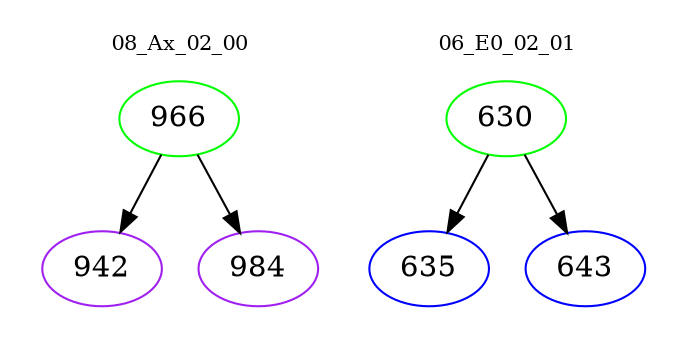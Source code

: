 digraph{
subgraph cluster_0 {
color = white
label = "08_Ax_02_00";
fontsize=10;
T0_966 [label="966", color="green"]
T0_966 -> T0_942 [color="black"]
T0_942 [label="942", color="purple"]
T0_966 -> T0_984 [color="black"]
T0_984 [label="984", color="purple"]
}
subgraph cluster_1 {
color = white
label = "06_E0_02_01";
fontsize=10;
T1_630 [label="630", color="green"]
T1_630 -> T1_635 [color="black"]
T1_635 [label="635", color="blue"]
T1_630 -> T1_643 [color="black"]
T1_643 [label="643", color="blue"]
}
}
